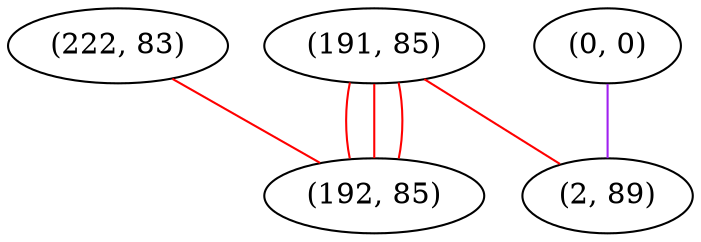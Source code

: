 graph "" {
"(222, 83)";
"(0, 0)";
"(191, 85)";
"(192, 85)";
"(2, 89)";
"(222, 83)" -- "(192, 85)"  [color=red, key=0, weight=1];
"(0, 0)" -- "(2, 89)"  [color=purple, key=0, weight=4];
"(191, 85)" -- "(192, 85)"  [color=red, key=0, weight=1];
"(191, 85)" -- "(192, 85)"  [color=red, key=1, weight=1];
"(191, 85)" -- "(192, 85)"  [color=red, key=2, weight=1];
"(191, 85)" -- "(2, 89)"  [color=red, key=0, weight=1];
}
